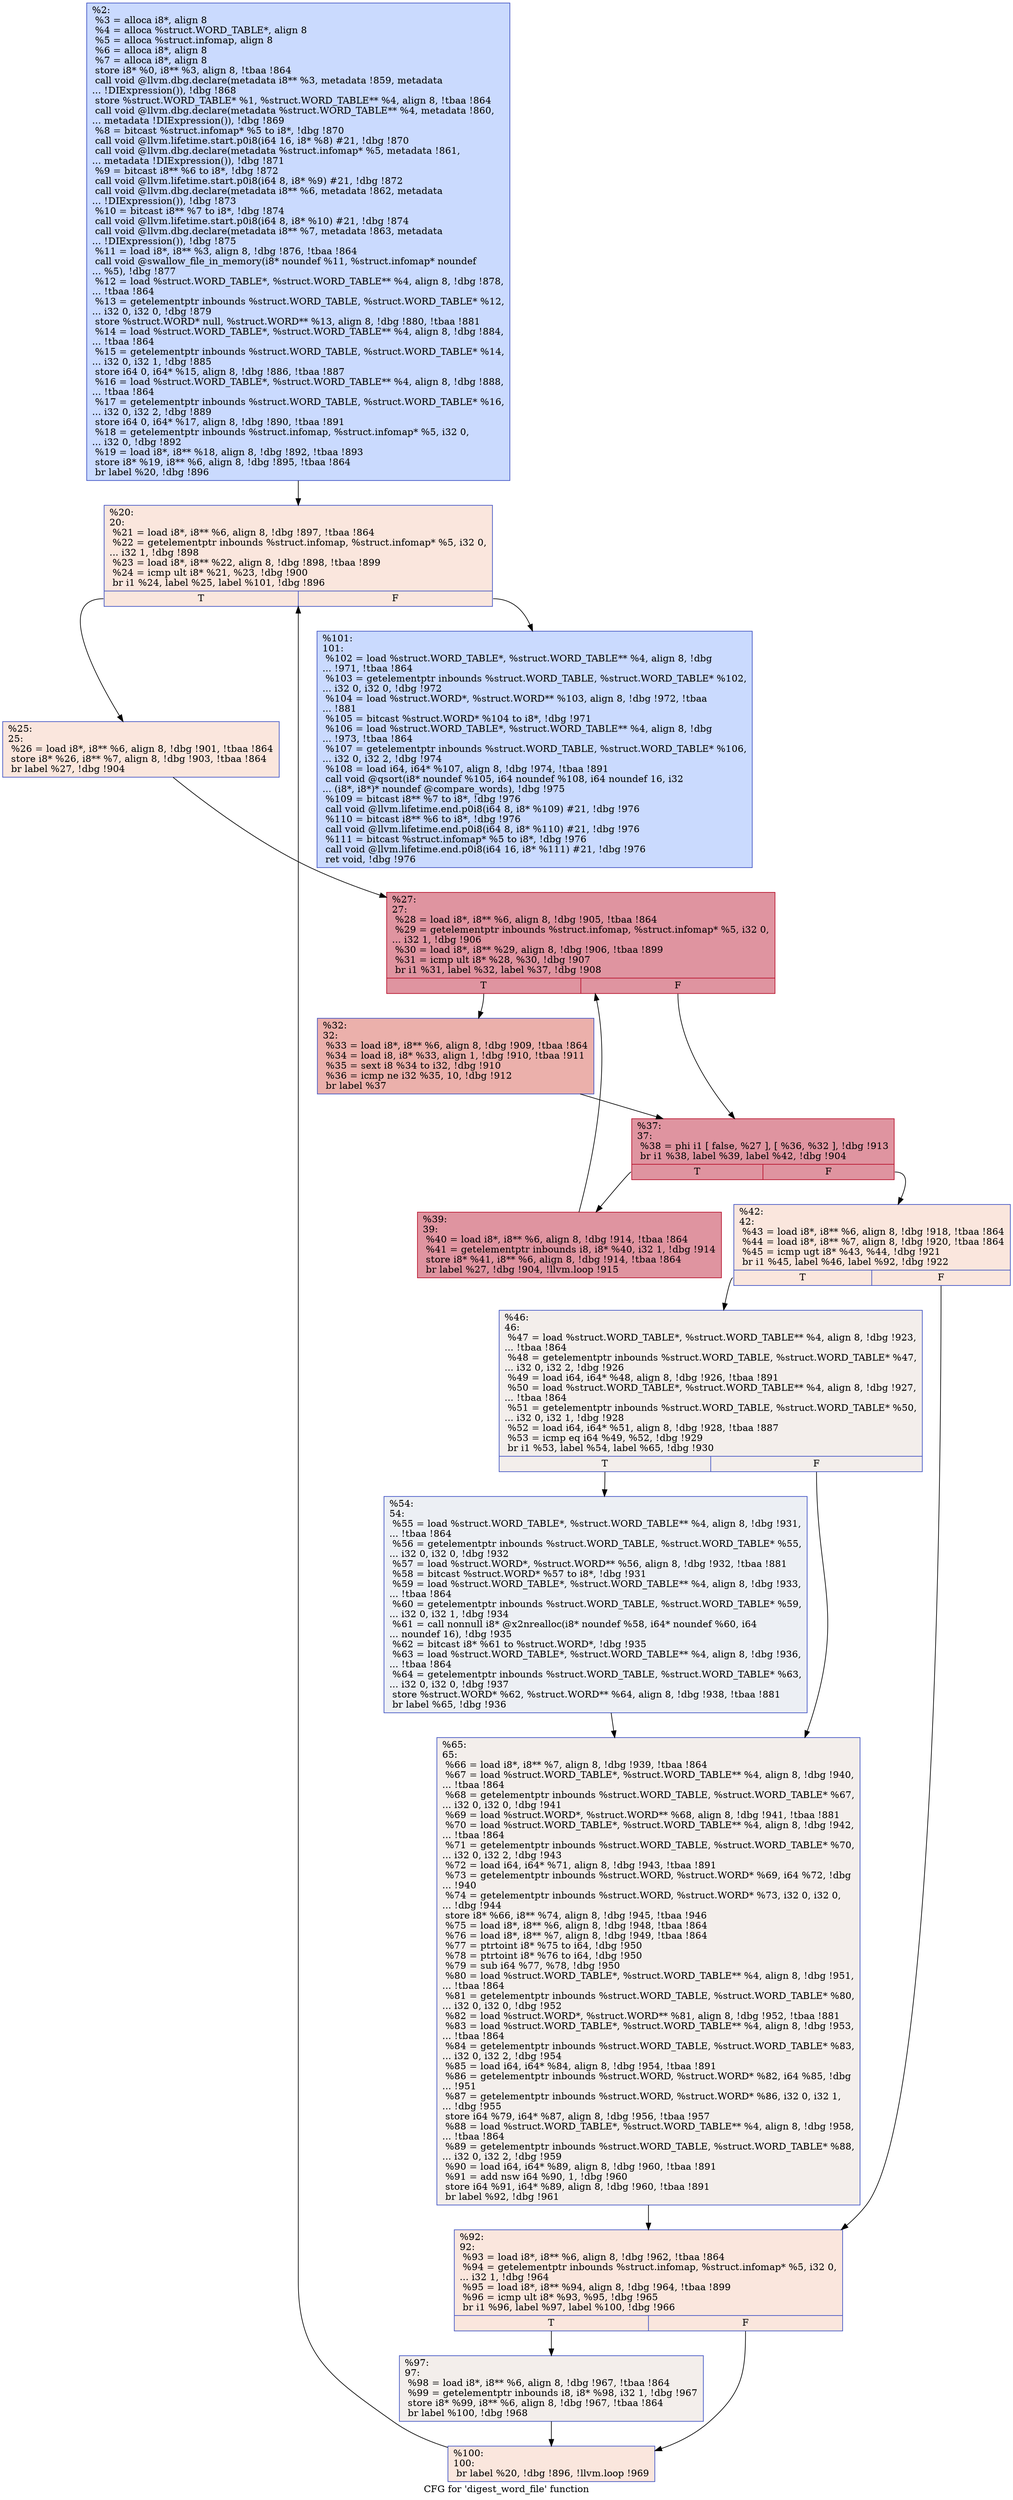 digraph "CFG for 'digest_word_file' function" {
	label="CFG for 'digest_word_file' function";

	Node0x160b020 [shape=record,color="#3d50c3ff", style=filled, fillcolor="#88abfd70",label="{%2:\l  %3 = alloca i8*, align 8\l  %4 = alloca %struct.WORD_TABLE*, align 8\l  %5 = alloca %struct.infomap, align 8\l  %6 = alloca i8*, align 8\l  %7 = alloca i8*, align 8\l  store i8* %0, i8** %3, align 8, !tbaa !864\l  call void @llvm.dbg.declare(metadata i8** %3, metadata !859, metadata\l... !DIExpression()), !dbg !868\l  store %struct.WORD_TABLE* %1, %struct.WORD_TABLE** %4, align 8, !tbaa !864\l  call void @llvm.dbg.declare(metadata %struct.WORD_TABLE** %4, metadata !860,\l... metadata !DIExpression()), !dbg !869\l  %8 = bitcast %struct.infomap* %5 to i8*, !dbg !870\l  call void @llvm.lifetime.start.p0i8(i64 16, i8* %8) #21, !dbg !870\l  call void @llvm.dbg.declare(metadata %struct.infomap* %5, metadata !861,\l... metadata !DIExpression()), !dbg !871\l  %9 = bitcast i8** %6 to i8*, !dbg !872\l  call void @llvm.lifetime.start.p0i8(i64 8, i8* %9) #21, !dbg !872\l  call void @llvm.dbg.declare(metadata i8** %6, metadata !862, metadata\l... !DIExpression()), !dbg !873\l  %10 = bitcast i8** %7 to i8*, !dbg !874\l  call void @llvm.lifetime.start.p0i8(i64 8, i8* %10) #21, !dbg !874\l  call void @llvm.dbg.declare(metadata i8** %7, metadata !863, metadata\l... !DIExpression()), !dbg !875\l  %11 = load i8*, i8** %3, align 8, !dbg !876, !tbaa !864\l  call void @swallow_file_in_memory(i8* noundef %11, %struct.infomap* noundef\l... %5), !dbg !877\l  %12 = load %struct.WORD_TABLE*, %struct.WORD_TABLE** %4, align 8, !dbg !878,\l... !tbaa !864\l  %13 = getelementptr inbounds %struct.WORD_TABLE, %struct.WORD_TABLE* %12,\l... i32 0, i32 0, !dbg !879\l  store %struct.WORD* null, %struct.WORD** %13, align 8, !dbg !880, !tbaa !881\l  %14 = load %struct.WORD_TABLE*, %struct.WORD_TABLE** %4, align 8, !dbg !884,\l... !tbaa !864\l  %15 = getelementptr inbounds %struct.WORD_TABLE, %struct.WORD_TABLE* %14,\l... i32 0, i32 1, !dbg !885\l  store i64 0, i64* %15, align 8, !dbg !886, !tbaa !887\l  %16 = load %struct.WORD_TABLE*, %struct.WORD_TABLE** %4, align 8, !dbg !888,\l... !tbaa !864\l  %17 = getelementptr inbounds %struct.WORD_TABLE, %struct.WORD_TABLE* %16,\l... i32 0, i32 2, !dbg !889\l  store i64 0, i64* %17, align 8, !dbg !890, !tbaa !891\l  %18 = getelementptr inbounds %struct.infomap, %struct.infomap* %5, i32 0,\l... i32 0, !dbg !892\l  %19 = load i8*, i8** %18, align 8, !dbg !892, !tbaa !893\l  store i8* %19, i8** %6, align 8, !dbg !895, !tbaa !864\l  br label %20, !dbg !896\l}"];
	Node0x160b020 -> Node0x160b130;
	Node0x160b130 [shape=record,color="#3d50c3ff", style=filled, fillcolor="#f3c7b170",label="{%20:\l20:                                               \l  %21 = load i8*, i8** %6, align 8, !dbg !897, !tbaa !864\l  %22 = getelementptr inbounds %struct.infomap, %struct.infomap* %5, i32 0,\l... i32 1, !dbg !898\l  %23 = load i8*, i8** %22, align 8, !dbg !898, !tbaa !899\l  %24 = icmp ult i8* %21, %23, !dbg !900\l  br i1 %24, label %25, label %101, !dbg !896\l|{<s0>T|<s1>F}}"];
	Node0x160b130:s0 -> Node0x160b180;
	Node0x160b130:s1 -> Node0x160b540;
	Node0x160b180 [shape=record,color="#3d50c3ff", style=filled, fillcolor="#f3c7b170",label="{%25:\l25:                                               \l  %26 = load i8*, i8** %6, align 8, !dbg !901, !tbaa !864\l  store i8* %26, i8** %7, align 8, !dbg !903, !tbaa !864\l  br label %27, !dbg !904\l}"];
	Node0x160b180 -> Node0x160b1d0;
	Node0x160b1d0 [shape=record,color="#b70d28ff", style=filled, fillcolor="#b70d2870",label="{%27:\l27:                                               \l  %28 = load i8*, i8** %6, align 8, !dbg !905, !tbaa !864\l  %29 = getelementptr inbounds %struct.infomap, %struct.infomap* %5, i32 0,\l... i32 1, !dbg !906\l  %30 = load i8*, i8** %29, align 8, !dbg !906, !tbaa !899\l  %31 = icmp ult i8* %28, %30, !dbg !907\l  br i1 %31, label %32, label %37, !dbg !908\l|{<s0>T|<s1>F}}"];
	Node0x160b1d0:s0 -> Node0x160b220;
	Node0x160b1d0:s1 -> Node0x160b270;
	Node0x160b220 [shape=record,color="#3d50c3ff", style=filled, fillcolor="#d24b4070",label="{%32:\l32:                                               \l  %33 = load i8*, i8** %6, align 8, !dbg !909, !tbaa !864\l  %34 = load i8, i8* %33, align 1, !dbg !910, !tbaa !911\l  %35 = sext i8 %34 to i32, !dbg !910\l  %36 = icmp ne i32 %35, 10, !dbg !912\l  br label %37\l}"];
	Node0x160b220 -> Node0x160b270;
	Node0x160b270 [shape=record,color="#b70d28ff", style=filled, fillcolor="#b70d2870",label="{%37:\l37:                                               \l  %38 = phi i1 [ false, %27 ], [ %36, %32 ], !dbg !913\l  br i1 %38, label %39, label %42, !dbg !904\l|{<s0>T|<s1>F}}"];
	Node0x160b270:s0 -> Node0x160b2c0;
	Node0x160b270:s1 -> Node0x160b310;
	Node0x160b2c0 [shape=record,color="#b70d28ff", style=filled, fillcolor="#b70d2870",label="{%39:\l39:                                               \l  %40 = load i8*, i8** %6, align 8, !dbg !914, !tbaa !864\l  %41 = getelementptr inbounds i8, i8* %40, i32 1, !dbg !914\l  store i8* %41, i8** %6, align 8, !dbg !914, !tbaa !864\l  br label %27, !dbg !904, !llvm.loop !915\l}"];
	Node0x160b2c0 -> Node0x160b1d0;
	Node0x160b310 [shape=record,color="#3d50c3ff", style=filled, fillcolor="#f3c7b170",label="{%42:\l42:                                               \l  %43 = load i8*, i8** %6, align 8, !dbg !918, !tbaa !864\l  %44 = load i8*, i8** %7, align 8, !dbg !920, !tbaa !864\l  %45 = icmp ugt i8* %43, %44, !dbg !921\l  br i1 %45, label %46, label %92, !dbg !922\l|{<s0>T|<s1>F}}"];
	Node0x160b310:s0 -> Node0x160b360;
	Node0x160b310:s1 -> Node0x160b450;
	Node0x160b360 [shape=record,color="#3d50c3ff", style=filled, fillcolor="#e5d8d170",label="{%46:\l46:                                               \l  %47 = load %struct.WORD_TABLE*, %struct.WORD_TABLE** %4, align 8, !dbg !923,\l... !tbaa !864\l  %48 = getelementptr inbounds %struct.WORD_TABLE, %struct.WORD_TABLE* %47,\l... i32 0, i32 2, !dbg !926\l  %49 = load i64, i64* %48, align 8, !dbg !926, !tbaa !891\l  %50 = load %struct.WORD_TABLE*, %struct.WORD_TABLE** %4, align 8, !dbg !927,\l... !tbaa !864\l  %51 = getelementptr inbounds %struct.WORD_TABLE, %struct.WORD_TABLE* %50,\l... i32 0, i32 1, !dbg !928\l  %52 = load i64, i64* %51, align 8, !dbg !928, !tbaa !887\l  %53 = icmp eq i64 %49, %52, !dbg !929\l  br i1 %53, label %54, label %65, !dbg !930\l|{<s0>T|<s1>F}}"];
	Node0x160b360:s0 -> Node0x160b3b0;
	Node0x160b360:s1 -> Node0x160b400;
	Node0x160b3b0 [shape=record,color="#3d50c3ff", style=filled, fillcolor="#d4dbe670",label="{%54:\l54:                                               \l  %55 = load %struct.WORD_TABLE*, %struct.WORD_TABLE** %4, align 8, !dbg !931,\l... !tbaa !864\l  %56 = getelementptr inbounds %struct.WORD_TABLE, %struct.WORD_TABLE* %55,\l... i32 0, i32 0, !dbg !932\l  %57 = load %struct.WORD*, %struct.WORD** %56, align 8, !dbg !932, !tbaa !881\l  %58 = bitcast %struct.WORD* %57 to i8*, !dbg !931\l  %59 = load %struct.WORD_TABLE*, %struct.WORD_TABLE** %4, align 8, !dbg !933,\l... !tbaa !864\l  %60 = getelementptr inbounds %struct.WORD_TABLE, %struct.WORD_TABLE* %59,\l... i32 0, i32 1, !dbg !934\l  %61 = call nonnull i8* @x2nrealloc(i8* noundef %58, i64* noundef %60, i64\l... noundef 16), !dbg !935\l  %62 = bitcast i8* %61 to %struct.WORD*, !dbg !935\l  %63 = load %struct.WORD_TABLE*, %struct.WORD_TABLE** %4, align 8, !dbg !936,\l... !tbaa !864\l  %64 = getelementptr inbounds %struct.WORD_TABLE, %struct.WORD_TABLE* %63,\l... i32 0, i32 0, !dbg !937\l  store %struct.WORD* %62, %struct.WORD** %64, align 8, !dbg !938, !tbaa !881\l  br label %65, !dbg !936\l}"];
	Node0x160b3b0 -> Node0x160b400;
	Node0x160b400 [shape=record,color="#3d50c3ff", style=filled, fillcolor="#e5d8d170",label="{%65:\l65:                                               \l  %66 = load i8*, i8** %7, align 8, !dbg !939, !tbaa !864\l  %67 = load %struct.WORD_TABLE*, %struct.WORD_TABLE** %4, align 8, !dbg !940,\l... !tbaa !864\l  %68 = getelementptr inbounds %struct.WORD_TABLE, %struct.WORD_TABLE* %67,\l... i32 0, i32 0, !dbg !941\l  %69 = load %struct.WORD*, %struct.WORD** %68, align 8, !dbg !941, !tbaa !881\l  %70 = load %struct.WORD_TABLE*, %struct.WORD_TABLE** %4, align 8, !dbg !942,\l... !tbaa !864\l  %71 = getelementptr inbounds %struct.WORD_TABLE, %struct.WORD_TABLE* %70,\l... i32 0, i32 2, !dbg !943\l  %72 = load i64, i64* %71, align 8, !dbg !943, !tbaa !891\l  %73 = getelementptr inbounds %struct.WORD, %struct.WORD* %69, i64 %72, !dbg\l... !940\l  %74 = getelementptr inbounds %struct.WORD, %struct.WORD* %73, i32 0, i32 0,\l... !dbg !944\l  store i8* %66, i8** %74, align 8, !dbg !945, !tbaa !946\l  %75 = load i8*, i8** %6, align 8, !dbg !948, !tbaa !864\l  %76 = load i8*, i8** %7, align 8, !dbg !949, !tbaa !864\l  %77 = ptrtoint i8* %75 to i64, !dbg !950\l  %78 = ptrtoint i8* %76 to i64, !dbg !950\l  %79 = sub i64 %77, %78, !dbg !950\l  %80 = load %struct.WORD_TABLE*, %struct.WORD_TABLE** %4, align 8, !dbg !951,\l... !tbaa !864\l  %81 = getelementptr inbounds %struct.WORD_TABLE, %struct.WORD_TABLE* %80,\l... i32 0, i32 0, !dbg !952\l  %82 = load %struct.WORD*, %struct.WORD** %81, align 8, !dbg !952, !tbaa !881\l  %83 = load %struct.WORD_TABLE*, %struct.WORD_TABLE** %4, align 8, !dbg !953,\l... !tbaa !864\l  %84 = getelementptr inbounds %struct.WORD_TABLE, %struct.WORD_TABLE* %83,\l... i32 0, i32 2, !dbg !954\l  %85 = load i64, i64* %84, align 8, !dbg !954, !tbaa !891\l  %86 = getelementptr inbounds %struct.WORD, %struct.WORD* %82, i64 %85, !dbg\l... !951\l  %87 = getelementptr inbounds %struct.WORD, %struct.WORD* %86, i32 0, i32 1,\l... !dbg !955\l  store i64 %79, i64* %87, align 8, !dbg !956, !tbaa !957\l  %88 = load %struct.WORD_TABLE*, %struct.WORD_TABLE** %4, align 8, !dbg !958,\l... !tbaa !864\l  %89 = getelementptr inbounds %struct.WORD_TABLE, %struct.WORD_TABLE* %88,\l... i32 0, i32 2, !dbg !959\l  %90 = load i64, i64* %89, align 8, !dbg !960, !tbaa !891\l  %91 = add nsw i64 %90, 1, !dbg !960\l  store i64 %91, i64* %89, align 8, !dbg !960, !tbaa !891\l  br label %92, !dbg !961\l}"];
	Node0x160b400 -> Node0x160b450;
	Node0x160b450 [shape=record,color="#3d50c3ff", style=filled, fillcolor="#f3c7b170",label="{%92:\l92:                                               \l  %93 = load i8*, i8** %6, align 8, !dbg !962, !tbaa !864\l  %94 = getelementptr inbounds %struct.infomap, %struct.infomap* %5, i32 0,\l... i32 1, !dbg !964\l  %95 = load i8*, i8** %94, align 8, !dbg !964, !tbaa !899\l  %96 = icmp ult i8* %93, %95, !dbg !965\l  br i1 %96, label %97, label %100, !dbg !966\l|{<s0>T|<s1>F}}"];
	Node0x160b450:s0 -> Node0x160b4a0;
	Node0x160b450:s1 -> Node0x160b4f0;
	Node0x160b4a0 [shape=record,color="#3d50c3ff", style=filled, fillcolor="#e5d8d170",label="{%97:\l97:                                               \l  %98 = load i8*, i8** %6, align 8, !dbg !967, !tbaa !864\l  %99 = getelementptr inbounds i8, i8* %98, i32 1, !dbg !967\l  store i8* %99, i8** %6, align 8, !dbg !967, !tbaa !864\l  br label %100, !dbg !968\l}"];
	Node0x160b4a0 -> Node0x160b4f0;
	Node0x160b4f0 [shape=record,color="#3d50c3ff", style=filled, fillcolor="#f3c7b170",label="{%100:\l100:                                              \l  br label %20, !dbg !896, !llvm.loop !969\l}"];
	Node0x160b4f0 -> Node0x160b130;
	Node0x160b540 [shape=record,color="#3d50c3ff", style=filled, fillcolor="#88abfd70",label="{%101:\l101:                                              \l  %102 = load %struct.WORD_TABLE*, %struct.WORD_TABLE** %4, align 8, !dbg\l... !971, !tbaa !864\l  %103 = getelementptr inbounds %struct.WORD_TABLE, %struct.WORD_TABLE* %102,\l... i32 0, i32 0, !dbg !972\l  %104 = load %struct.WORD*, %struct.WORD** %103, align 8, !dbg !972, !tbaa\l... !881\l  %105 = bitcast %struct.WORD* %104 to i8*, !dbg !971\l  %106 = load %struct.WORD_TABLE*, %struct.WORD_TABLE** %4, align 8, !dbg\l... !973, !tbaa !864\l  %107 = getelementptr inbounds %struct.WORD_TABLE, %struct.WORD_TABLE* %106,\l... i32 0, i32 2, !dbg !974\l  %108 = load i64, i64* %107, align 8, !dbg !974, !tbaa !891\l  call void @qsort(i8* noundef %105, i64 noundef %108, i64 noundef 16, i32\l... (i8*, i8*)* noundef @compare_words), !dbg !975\l  %109 = bitcast i8** %7 to i8*, !dbg !976\l  call void @llvm.lifetime.end.p0i8(i64 8, i8* %109) #21, !dbg !976\l  %110 = bitcast i8** %6 to i8*, !dbg !976\l  call void @llvm.lifetime.end.p0i8(i64 8, i8* %110) #21, !dbg !976\l  %111 = bitcast %struct.infomap* %5 to i8*, !dbg !976\l  call void @llvm.lifetime.end.p0i8(i64 16, i8* %111) #21, !dbg !976\l  ret void, !dbg !976\l}"];
}
